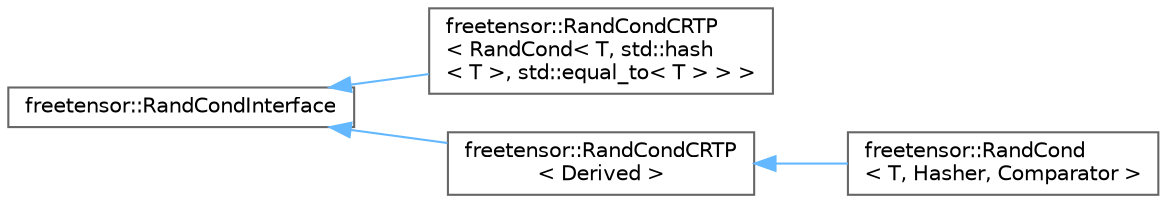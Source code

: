 digraph "Graphical Class Hierarchy"
{
 // LATEX_PDF_SIZE
  bgcolor="transparent";
  edge [fontname=Helvetica,fontsize=10,labelfontname=Helvetica,labelfontsize=10];
  node [fontname=Helvetica,fontsize=10,shape=box,height=0.2,width=0.4];
  rankdir="LR";
  Node0 [label="freetensor::RandCondInterface",height=0.2,width=0.4,color="grey40", fillcolor="white", style="filled",URL="$classfreetensor_1_1RandCondInterface.html",tooltip=" "];
  Node0 -> Node1 [dir="back",color="steelblue1",style="solid"];
  Node1 [label="freetensor::RandCondCRTP\l\< RandCond\< T, std::hash\l\< T \>, std::equal_to\< T \> \> \>",height=0.2,width=0.4,color="grey40", fillcolor="white", style="filled",URL="$classfreetensor_1_1RandCondCRTP.html",tooltip=" "];
  Node0 -> Node2 [dir="back",color="steelblue1",style="solid"];
  Node2 [label="freetensor::RandCondCRTP\l\< Derived \>",height=0.2,width=0.4,color="grey40", fillcolor="white", style="filled",URL="$classfreetensor_1_1RandCondCRTP.html",tooltip=" "];
  Node2 -> Node3 [dir="back",color="steelblue1",style="solid"];
  Node3 [label="freetensor::RandCond\l\< T, Hasher, Comparator \>",height=0.2,width=0.4,color="grey40", fillcolor="white", style="filled",URL="$classfreetensor_1_1RandCond.html",tooltip=" "];
}
